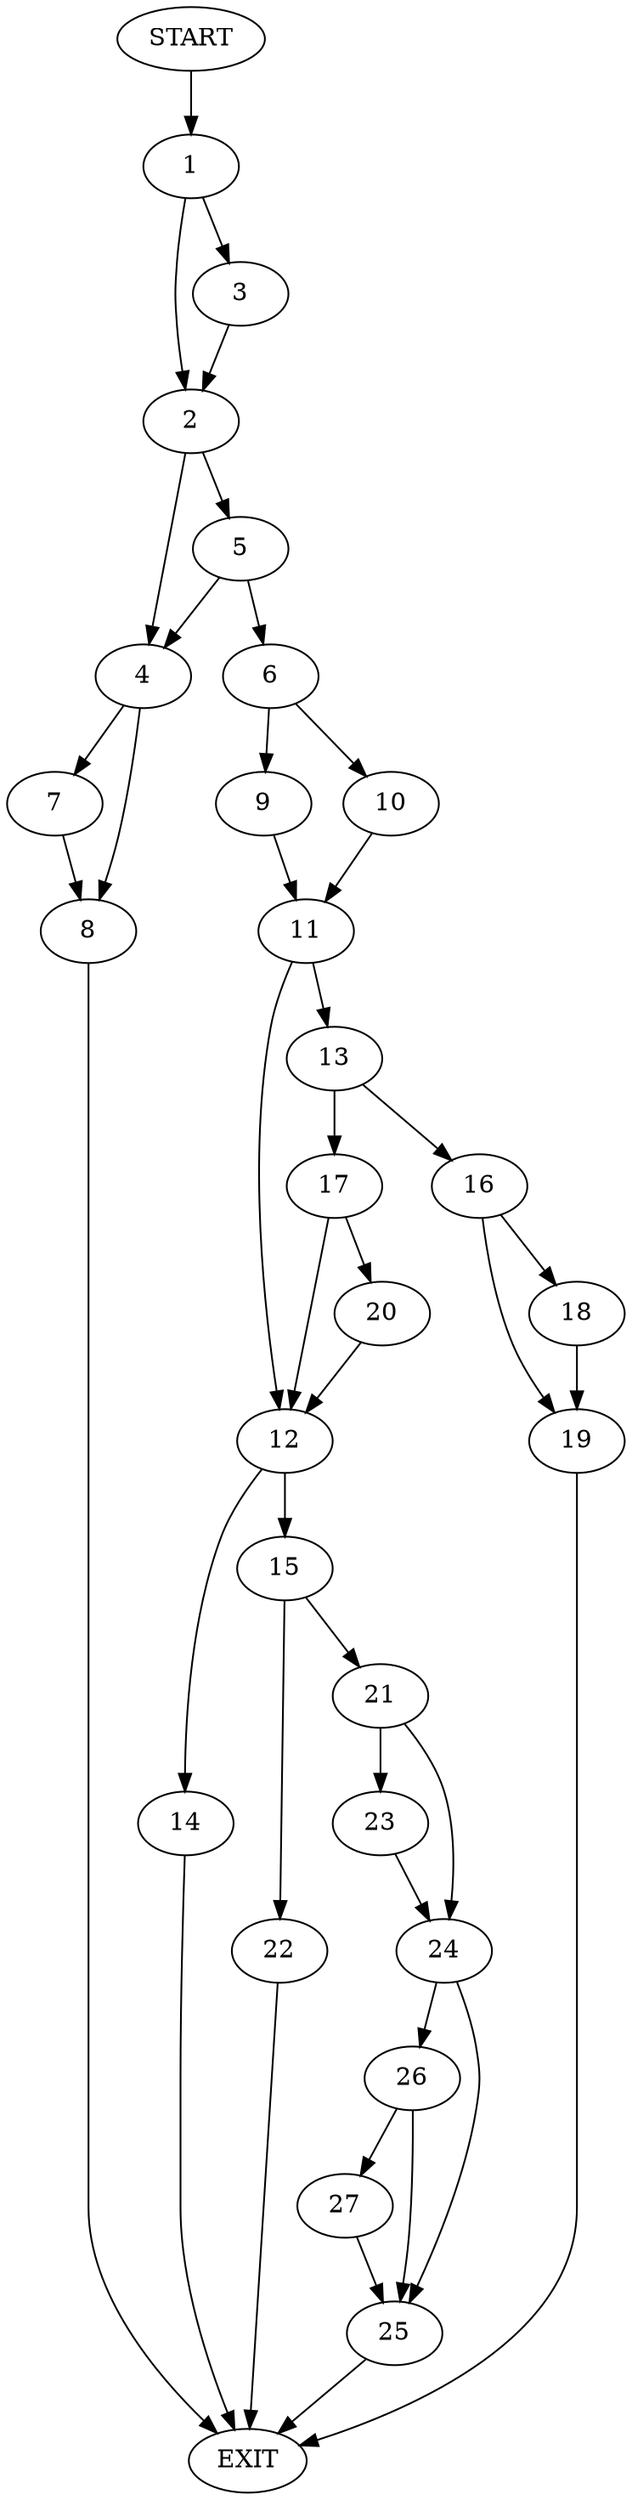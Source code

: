 digraph {
0 [label="START"]
28 [label="EXIT"]
0 -> 1
1 -> 2
1 -> 3
3 -> 2
2 -> 4
2 -> 5
5 -> 4
5 -> 6
4 -> 7
4 -> 8
6 -> 9
6 -> 10
7 -> 8
8 -> 28
10 -> 11
9 -> 11
11 -> 12
11 -> 13
12 -> 14
12 -> 15
13 -> 16
13 -> 17
16 -> 18
16 -> 19
17 -> 20
17 -> 12
19 -> 28
18 -> 19
20 -> 12
14 -> 28
15 -> 21
15 -> 22
22 -> 28
21 -> 23
21 -> 24
23 -> 24
24 -> 25
24 -> 26
25 -> 28
26 -> 25
26 -> 27
27 -> 25
}

